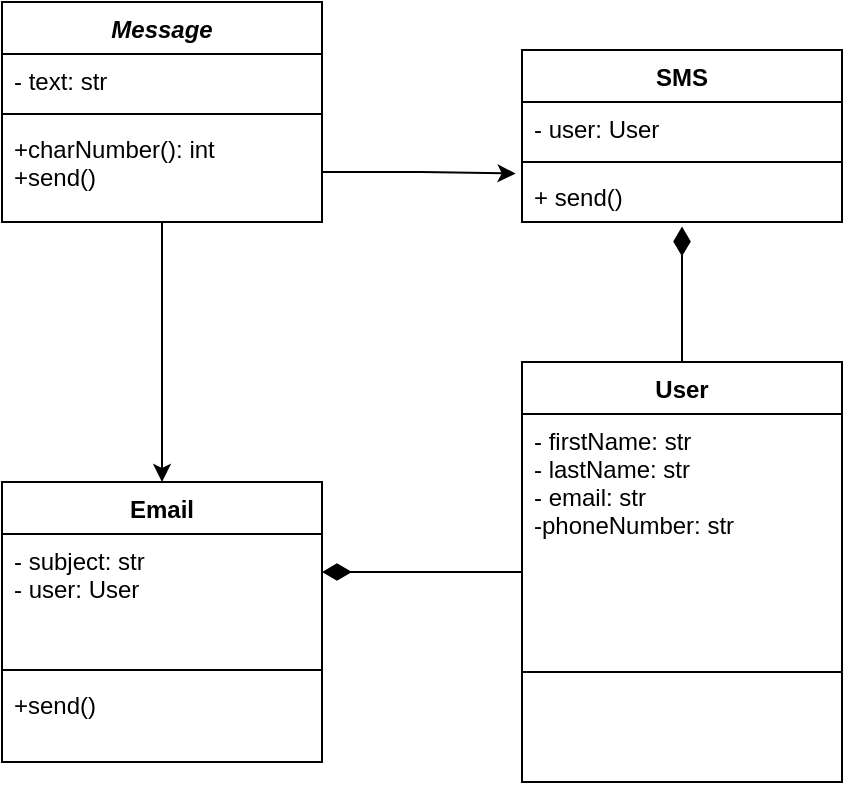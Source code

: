 <mxfile version="20.6.2" type="device"><diagram id="-SLz7-xXjXiGM4-UjrCd" name="Strona-1"><mxGraphModel dx="726" dy="621" grid="1" gridSize="10" guides="1" tooltips="1" connect="1" arrows="1" fold="1" page="1" pageScale="1" pageWidth="827" pageHeight="1169" math="0" shadow="0"><root><mxCell id="0"/><mxCell id="1" parent="0"/><mxCell id="y1dMIOG2Fd8ZyBTga163-1" value="Email" style="swimlane;fontStyle=1;align=center;verticalAlign=top;childLayout=stackLayout;horizontal=1;startSize=26;horizontalStack=0;resizeParent=1;resizeParentMax=0;resizeLast=0;collapsible=1;marginBottom=0;" vertex="1" parent="1"><mxGeometry x="250" y="410" width="160" height="140" as="geometry"/></mxCell><mxCell id="y1dMIOG2Fd8ZyBTga163-2" value="- subject: str&#10;- user: User" style="text;strokeColor=none;fillColor=none;align=left;verticalAlign=top;spacingLeft=4;spacingRight=4;overflow=hidden;rotatable=0;points=[[0,0.5],[1,0.5]];portConstraint=eastwest;" vertex="1" parent="y1dMIOG2Fd8ZyBTga163-1"><mxGeometry y="26" width="160" height="64" as="geometry"/></mxCell><mxCell id="y1dMIOG2Fd8ZyBTga163-3" value="" style="line;strokeWidth=1;fillColor=none;align=left;verticalAlign=middle;spacingTop=-1;spacingLeft=3;spacingRight=3;rotatable=0;labelPosition=right;points=[];portConstraint=eastwest;strokeColor=inherit;" vertex="1" parent="y1dMIOG2Fd8ZyBTga163-1"><mxGeometry y="90" width="160" height="8" as="geometry"/></mxCell><mxCell id="y1dMIOG2Fd8ZyBTga163-4" value="+send()" style="text;strokeColor=none;fillColor=none;align=left;verticalAlign=top;spacingLeft=4;spacingRight=4;overflow=hidden;rotatable=0;points=[[0,0.5],[1,0.5]];portConstraint=eastwest;" vertex="1" parent="y1dMIOG2Fd8ZyBTga163-1"><mxGeometry y="98" width="160" height="42" as="geometry"/></mxCell><mxCell id="y1dMIOG2Fd8ZyBTga163-5" value="SMS" style="swimlane;fontStyle=1;align=center;verticalAlign=top;childLayout=stackLayout;horizontal=1;startSize=26;horizontalStack=0;resizeParent=1;resizeParentMax=0;resizeLast=0;collapsible=1;marginBottom=0;" vertex="1" parent="1"><mxGeometry x="510" y="194" width="160" height="86" as="geometry"/></mxCell><mxCell id="y1dMIOG2Fd8ZyBTga163-6" value="- user: User" style="text;strokeColor=none;fillColor=none;align=left;verticalAlign=top;spacingLeft=4;spacingRight=4;overflow=hidden;rotatable=0;points=[[0,0.5],[1,0.5]];portConstraint=eastwest;" vertex="1" parent="y1dMIOG2Fd8ZyBTga163-5"><mxGeometry y="26" width="160" height="26" as="geometry"/></mxCell><mxCell id="y1dMIOG2Fd8ZyBTga163-7" value="" style="line;strokeWidth=1;fillColor=none;align=left;verticalAlign=middle;spacingTop=-1;spacingLeft=3;spacingRight=3;rotatable=0;labelPosition=right;points=[];portConstraint=eastwest;strokeColor=inherit;" vertex="1" parent="y1dMIOG2Fd8ZyBTga163-5"><mxGeometry y="52" width="160" height="8" as="geometry"/></mxCell><mxCell id="y1dMIOG2Fd8ZyBTga163-8" value="+ send()" style="text;strokeColor=none;fillColor=none;align=left;verticalAlign=top;spacingLeft=4;spacingRight=4;overflow=hidden;rotatable=0;points=[[0,0.5],[1,0.5]];portConstraint=eastwest;" vertex="1" parent="y1dMIOG2Fd8ZyBTga163-5"><mxGeometry y="60" width="160" height="26" as="geometry"/></mxCell><mxCell id="y1dMIOG2Fd8ZyBTga163-20" value="" style="edgeStyle=orthogonalEdgeStyle;rounded=0;orthogonalLoop=1;jettySize=auto;html=1;entryX=0.5;entryY=0;entryDx=0;entryDy=0;" edge="1" parent="1" source="y1dMIOG2Fd8ZyBTga163-9" target="y1dMIOG2Fd8ZyBTga163-1"><mxGeometry relative="1" as="geometry"><mxPoint x="330" y="385" as="targetPoint"/></mxGeometry></mxCell><mxCell id="y1dMIOG2Fd8ZyBTga163-9" value="Message" style="swimlane;fontStyle=3;align=center;verticalAlign=top;childLayout=stackLayout;horizontal=1;startSize=26;horizontalStack=0;resizeParent=1;resizeParentMax=0;resizeLast=0;collapsible=1;marginBottom=0;" vertex="1" parent="1"><mxGeometry x="250" y="170" width="160" height="110" as="geometry"/></mxCell><mxCell id="y1dMIOG2Fd8ZyBTga163-10" value="- text: str" style="text;strokeColor=none;fillColor=none;align=left;verticalAlign=top;spacingLeft=4;spacingRight=4;overflow=hidden;rotatable=0;points=[[0,0.5],[1,0.5]];portConstraint=eastwest;" vertex="1" parent="y1dMIOG2Fd8ZyBTga163-9"><mxGeometry y="26" width="160" height="26" as="geometry"/></mxCell><mxCell id="y1dMIOG2Fd8ZyBTga163-11" value="" style="line;strokeWidth=1;fillColor=none;align=left;verticalAlign=middle;spacingTop=-1;spacingLeft=3;spacingRight=3;rotatable=0;labelPosition=right;points=[];portConstraint=eastwest;strokeColor=inherit;" vertex="1" parent="y1dMIOG2Fd8ZyBTga163-9"><mxGeometry y="52" width="160" height="8" as="geometry"/></mxCell><mxCell id="y1dMIOG2Fd8ZyBTga163-12" value="+charNumber(): int&#10;+send()" style="text;strokeColor=none;fillColor=none;align=left;verticalAlign=top;spacingLeft=4;spacingRight=4;overflow=hidden;rotatable=0;points=[[0,0.5],[1,0.5]];portConstraint=eastwest;" vertex="1" parent="y1dMIOG2Fd8ZyBTga163-9"><mxGeometry y="60" width="160" height="50" as="geometry"/></mxCell><mxCell id="y1dMIOG2Fd8ZyBTga163-22" style="edgeStyle=orthogonalEdgeStyle;rounded=0;orthogonalLoop=1;jettySize=auto;html=1;entryX=0.5;entryY=1.085;entryDx=0;entryDy=0;entryPerimeter=0;endArrow=diamondThin;endFill=1;strokeWidth=1;endSize=12;" edge="1" parent="1" source="y1dMIOG2Fd8ZyBTga163-13" target="y1dMIOG2Fd8ZyBTga163-8"><mxGeometry relative="1" as="geometry"><mxPoint x="590" y="290" as="targetPoint"/><Array as="points"><mxPoint x="590" y="300"/><mxPoint x="590" y="300"/></Array></mxGeometry></mxCell><mxCell id="y1dMIOG2Fd8ZyBTga163-23" style="edgeStyle=orthogonalEdgeStyle;rounded=0;orthogonalLoop=1;jettySize=auto;html=1;entryX=1;entryY=0.297;entryDx=0;entryDy=0;entryPerimeter=0;endArrow=diamondThin;endFill=1;endSize=12;" edge="1" parent="1" source="y1dMIOG2Fd8ZyBTga163-13" target="y1dMIOG2Fd8ZyBTga163-2"><mxGeometry relative="1" as="geometry"/></mxCell><mxCell id="y1dMIOG2Fd8ZyBTga163-13" value="User" style="swimlane;fontStyle=1;align=center;verticalAlign=top;childLayout=stackLayout;horizontal=1;startSize=26;horizontalStack=0;resizeParent=1;resizeParentMax=0;resizeLast=0;collapsible=1;marginBottom=0;" vertex="1" parent="1"><mxGeometry x="510" y="350" width="160" height="210" as="geometry"/></mxCell><mxCell id="y1dMIOG2Fd8ZyBTga163-14" value="- firstName: str&#10;- lastName: str&#10;- email: str&#10;-phoneNumber: str" style="text;strokeColor=none;fillColor=none;align=left;verticalAlign=top;spacingLeft=4;spacingRight=4;overflow=hidden;rotatable=0;points=[[0,0.5],[1,0.5]];portConstraint=eastwest;" vertex="1" parent="y1dMIOG2Fd8ZyBTga163-13"><mxGeometry y="26" width="160" height="74" as="geometry"/></mxCell><mxCell id="y1dMIOG2Fd8ZyBTga163-15" value="" style="line;strokeWidth=1;fillColor=none;align=left;verticalAlign=middle;spacingTop=-1;spacingLeft=3;spacingRight=3;rotatable=0;labelPosition=right;points=[];portConstraint=eastwest;strokeColor=inherit;" vertex="1" parent="y1dMIOG2Fd8ZyBTga163-13"><mxGeometry y="100" width="160" height="110" as="geometry"/></mxCell><mxCell id="y1dMIOG2Fd8ZyBTga163-21" style="edgeStyle=orthogonalEdgeStyle;rounded=0;orthogonalLoop=1;jettySize=auto;html=1;entryX=-0.02;entryY=0.069;entryDx=0;entryDy=0;entryPerimeter=0;" edge="1" parent="1" source="y1dMIOG2Fd8ZyBTga163-12" target="y1dMIOG2Fd8ZyBTga163-8"><mxGeometry relative="1" as="geometry"/></mxCell></root></mxGraphModel></diagram></mxfile>